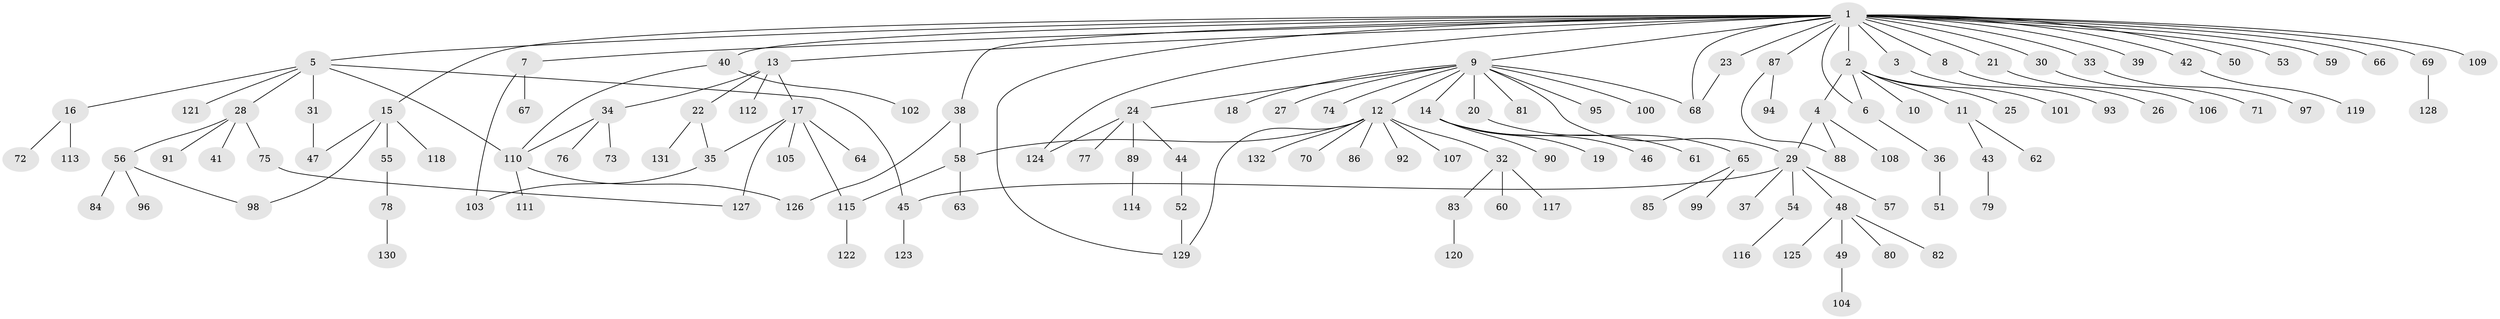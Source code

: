 // coarse degree distribution, {25: 0.010101010101010102, 6: 0.020202020202020204, 2: 0.2222222222222222, 4: 0.06060606060606061, 8: 0.020202020202020204, 3: 0.0707070707070707, 18: 0.010101010101010102, 5: 0.020202020202020204, 1: 0.5555555555555556, 7: 0.010101010101010102}
// Generated by graph-tools (version 1.1) at 2025/23/03/03/25 07:23:48]
// undirected, 132 vertices, 150 edges
graph export_dot {
graph [start="1"]
  node [color=gray90,style=filled];
  1;
  2;
  3;
  4;
  5;
  6;
  7;
  8;
  9;
  10;
  11;
  12;
  13;
  14;
  15;
  16;
  17;
  18;
  19;
  20;
  21;
  22;
  23;
  24;
  25;
  26;
  27;
  28;
  29;
  30;
  31;
  32;
  33;
  34;
  35;
  36;
  37;
  38;
  39;
  40;
  41;
  42;
  43;
  44;
  45;
  46;
  47;
  48;
  49;
  50;
  51;
  52;
  53;
  54;
  55;
  56;
  57;
  58;
  59;
  60;
  61;
  62;
  63;
  64;
  65;
  66;
  67;
  68;
  69;
  70;
  71;
  72;
  73;
  74;
  75;
  76;
  77;
  78;
  79;
  80;
  81;
  82;
  83;
  84;
  85;
  86;
  87;
  88;
  89;
  90;
  91;
  92;
  93;
  94;
  95;
  96;
  97;
  98;
  99;
  100;
  101;
  102;
  103;
  104;
  105;
  106;
  107;
  108;
  109;
  110;
  111;
  112;
  113;
  114;
  115;
  116;
  117;
  118;
  119;
  120;
  121;
  122;
  123;
  124;
  125;
  126;
  127;
  128;
  129;
  130;
  131;
  132;
  1 -- 2;
  1 -- 3;
  1 -- 5;
  1 -- 6;
  1 -- 7;
  1 -- 8;
  1 -- 9;
  1 -- 13;
  1 -- 15;
  1 -- 21;
  1 -- 23;
  1 -- 30;
  1 -- 33;
  1 -- 38;
  1 -- 39;
  1 -- 40;
  1 -- 42;
  1 -- 50;
  1 -- 53;
  1 -- 59;
  1 -- 66;
  1 -- 68;
  1 -- 69;
  1 -- 87;
  1 -- 109;
  1 -- 124;
  1 -- 129;
  2 -- 4;
  2 -- 6;
  2 -- 10;
  2 -- 11;
  2 -- 25;
  2 -- 101;
  3 -- 93;
  4 -- 29;
  4 -- 88;
  4 -- 108;
  5 -- 16;
  5 -- 28;
  5 -- 31;
  5 -- 45;
  5 -- 110;
  5 -- 121;
  6 -- 36;
  7 -- 67;
  7 -- 103;
  8 -- 26;
  9 -- 12;
  9 -- 14;
  9 -- 18;
  9 -- 20;
  9 -- 24;
  9 -- 27;
  9 -- 29;
  9 -- 68;
  9 -- 74;
  9 -- 81;
  9 -- 95;
  9 -- 100;
  11 -- 43;
  11 -- 62;
  12 -- 32;
  12 -- 58;
  12 -- 70;
  12 -- 86;
  12 -- 92;
  12 -- 107;
  12 -- 129;
  12 -- 132;
  13 -- 17;
  13 -- 22;
  13 -- 34;
  13 -- 112;
  14 -- 19;
  14 -- 46;
  14 -- 61;
  14 -- 90;
  15 -- 47;
  15 -- 55;
  15 -- 98;
  15 -- 118;
  16 -- 72;
  16 -- 113;
  17 -- 35;
  17 -- 64;
  17 -- 105;
  17 -- 115;
  17 -- 127;
  20 -- 65;
  21 -- 106;
  22 -- 35;
  22 -- 131;
  23 -- 68;
  24 -- 44;
  24 -- 77;
  24 -- 89;
  24 -- 124;
  28 -- 41;
  28 -- 56;
  28 -- 75;
  28 -- 91;
  29 -- 37;
  29 -- 45;
  29 -- 48;
  29 -- 54;
  29 -- 57;
  30 -- 71;
  31 -- 47;
  32 -- 60;
  32 -- 83;
  32 -- 117;
  33 -- 97;
  34 -- 73;
  34 -- 76;
  34 -- 110;
  35 -- 103;
  36 -- 51;
  38 -- 58;
  38 -- 126;
  40 -- 102;
  40 -- 110;
  42 -- 119;
  43 -- 79;
  44 -- 52;
  45 -- 123;
  48 -- 49;
  48 -- 80;
  48 -- 82;
  48 -- 125;
  49 -- 104;
  52 -- 129;
  54 -- 116;
  55 -- 78;
  56 -- 84;
  56 -- 96;
  56 -- 98;
  58 -- 63;
  58 -- 115;
  65 -- 85;
  65 -- 99;
  69 -- 128;
  75 -- 127;
  78 -- 130;
  83 -- 120;
  87 -- 88;
  87 -- 94;
  89 -- 114;
  110 -- 111;
  110 -- 126;
  115 -- 122;
}
